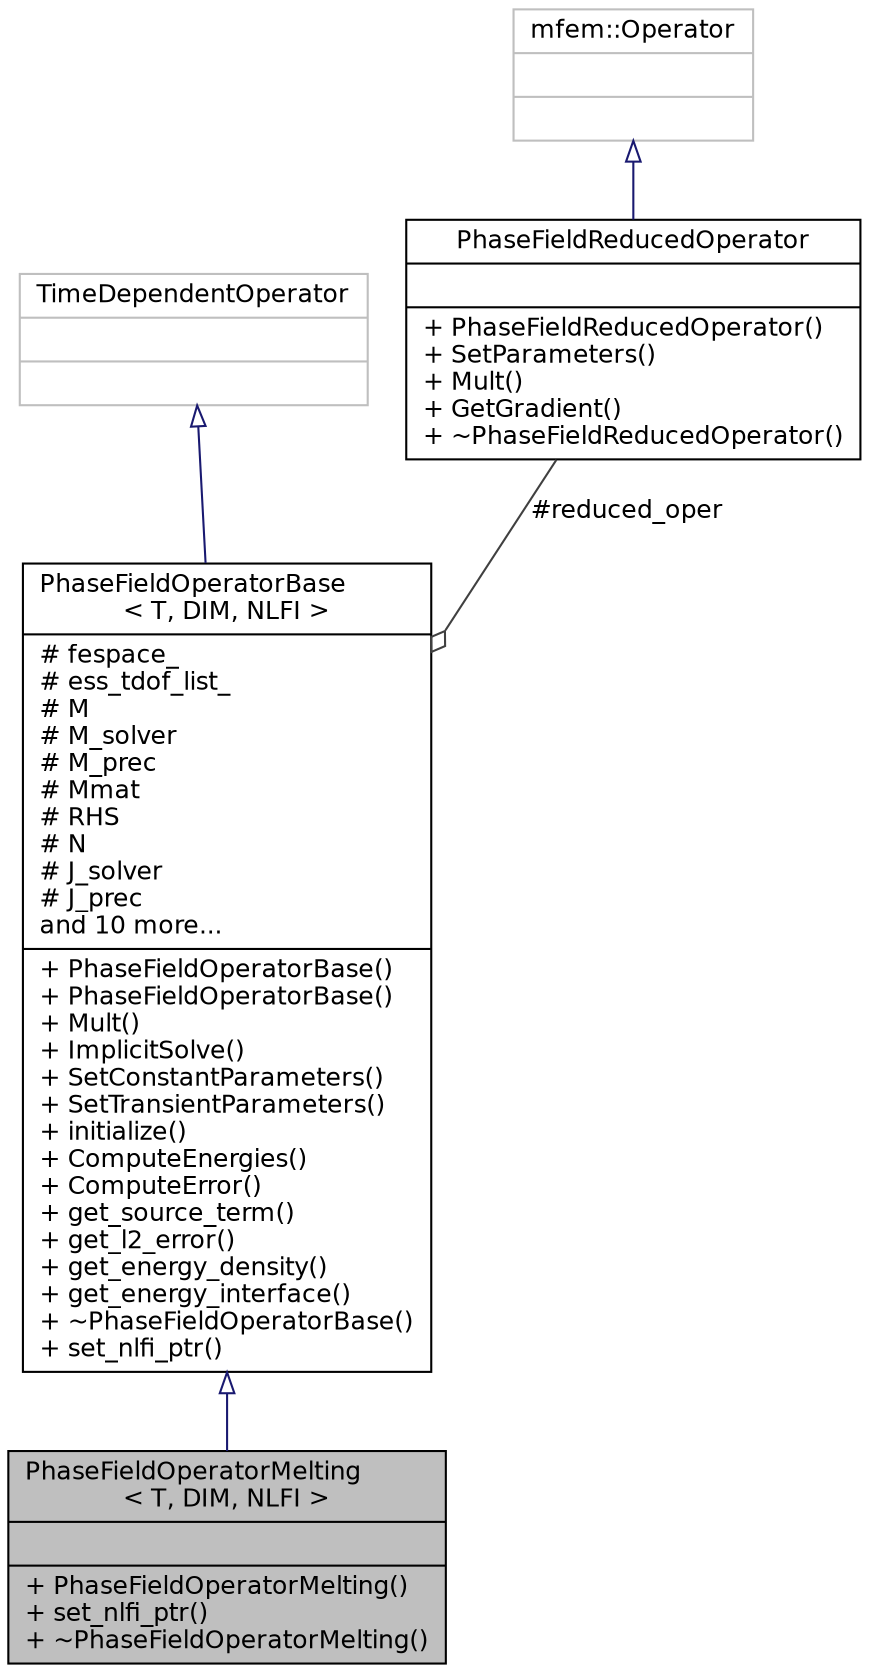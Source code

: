 digraph "PhaseFieldOperatorMelting&lt; T, DIM, NLFI &gt;"
{
  bgcolor="transparent";
  edge [fontname="Helvetica",fontsize="12",labelfontname="Helvetica",labelfontsize="12"];
  node [fontname="Helvetica",fontsize="12",shape=record];
  Node3 [label="{PhaseFieldOperatorMelting\l\< T, DIM, NLFI \>\n||+ PhaseFieldOperatorMelting()\l+ set_nlfi_ptr()\l+ ~PhaseFieldOperatorMelting()\l}",height=0.2,width=0.4,color="black", fillcolor="grey75", style="filled", fontcolor="black"];
  Node4 -> Node3 [dir="back",color="midnightblue",fontsize="12",style="solid",arrowtail="onormal"];
  Node4 [label="{PhaseFieldOperatorBase\l\< T, DIM, NLFI \>\n|# fespace_\l# ess_tdof_list_\l# M\l# M_solver\l# M_prec\l# Mmat\l# RHS\l# N\l# J_solver\l# J_prec\land 10 more...\l|+ PhaseFieldOperatorBase()\l+ PhaseFieldOperatorBase()\l+ Mult()\l+ ImplicitSolve()\l+ SetConstantParameters()\l+ SetTransientParameters()\l+ initialize()\l+ ComputeEnergies()\l+ ComputeError()\l+ get_source_term()\l+ get_l2_error()\l+ get_energy_density()\l+ get_energy_interface()\l+ ~PhaseFieldOperatorBase()\l+ set_nlfi_ptr()\l}",height=0.2,width=0.4,color="black",URL="$classPhaseFieldOperatorBase.html",tooltip="PhaseFieldOperatorBase class. "];
  Node5 -> Node4 [dir="back",color="midnightblue",fontsize="12",style="solid",arrowtail="onormal"];
  Node5 [label="{TimeDependentOperator\n||}",height=0.2,width=0.4,color="grey75"];
  Node6 -> Node4 [color="grey25",fontsize="12",style="solid",label=" #reduced_oper" ,arrowhead="odiamond"];
  Node6 [label="{PhaseFieldReducedOperator\n||+ PhaseFieldReducedOperator()\l+ SetParameters()\l+ Mult()\l+ GetGradient()\l+ ~PhaseFieldReducedOperator()\l}",height=0.2,width=0.4,color="black",URL="$classPhaseFieldReducedOperator.html"];
  Node7 -> Node6 [dir="back",color="midnightblue",fontsize="12",style="solid",arrowtail="onormal"];
  Node7 [label="{mfem::Operator\n||}",height=0.2,width=0.4,color="grey75"];
}
